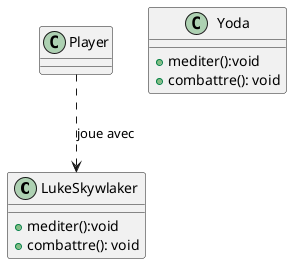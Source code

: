 @startuml Factory

class LukeSkywlaker {
     + mediter():void  
     + combattre(): void
}
class Yoda {
     + mediter():void  
     + combattre(): void
}
class Player

Player ..> LukeSkywlaker : joue avec

@enduml